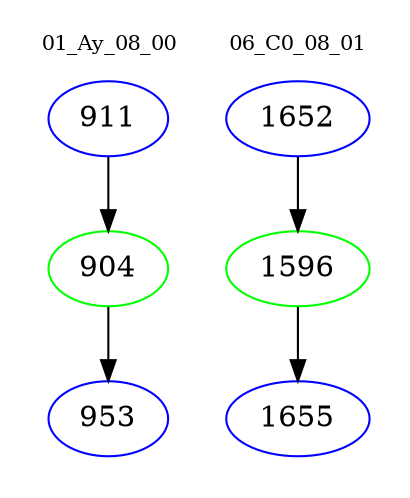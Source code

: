 digraph{
subgraph cluster_0 {
color = white
label = "01_Ay_08_00";
fontsize=10;
T0_911 [label="911", color="blue"]
T0_911 -> T0_904 [color="black"]
T0_904 [label="904", color="green"]
T0_904 -> T0_953 [color="black"]
T0_953 [label="953", color="blue"]
}
subgraph cluster_1 {
color = white
label = "06_C0_08_01";
fontsize=10;
T1_1652 [label="1652", color="blue"]
T1_1652 -> T1_1596 [color="black"]
T1_1596 [label="1596", color="green"]
T1_1596 -> T1_1655 [color="black"]
T1_1655 [label="1655", color="blue"]
}
}
